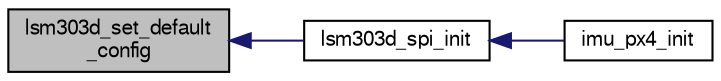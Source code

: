 digraph "lsm303d_set_default_config"
{
  edge [fontname="FreeSans",fontsize="10",labelfontname="FreeSans",labelfontsize="10"];
  node [fontname="FreeSans",fontsize="10",shape=record];
  rankdir="LR";
  Node1 [label="lsm303d_set_default\l_config",height=0.2,width=0.4,color="black", fillcolor="grey75", style="filled", fontcolor="black"];
  Node1 -> Node2 [dir="back",color="midnightblue",fontsize="10",style="solid",fontname="FreeSans"];
  Node2 [label="lsm303d_spi_init",height=0.2,width=0.4,color="black", fillcolor="white", style="filled",URL="$lsm303d__spi_8h.html#a156507f0889e5fdab594d71e7c485027"];
  Node2 -> Node3 [dir="back",color="midnightblue",fontsize="10",style="solid",fontname="FreeSans"];
  Node3 [label="imu_px4_init",height=0.2,width=0.4,color="black", fillcolor="white", style="filled",URL="$imu__px4fmu__v2_84_8h.html#a36182babc18a11d31f8f99b358727db0"];
}
